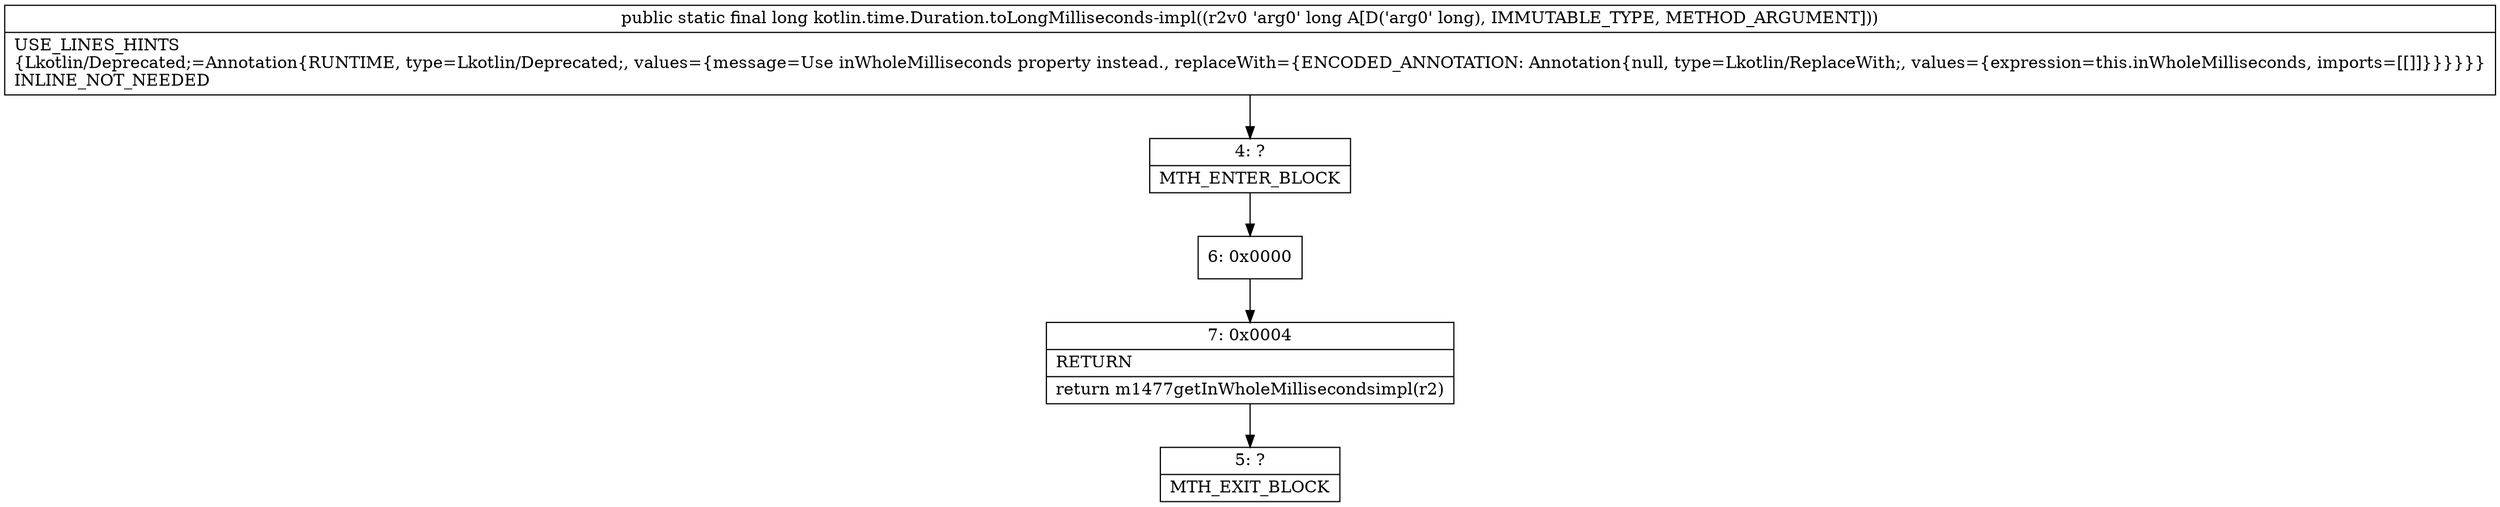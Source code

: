 digraph "CFG forkotlin.time.Duration.toLongMilliseconds\-impl(J)J" {
Node_4 [shape=record,label="{4\:\ ?|MTH_ENTER_BLOCK\l}"];
Node_6 [shape=record,label="{6\:\ 0x0000}"];
Node_7 [shape=record,label="{7\:\ 0x0004|RETURN\l|return m1477getInWholeMillisecondsimpl(r2)\l}"];
Node_5 [shape=record,label="{5\:\ ?|MTH_EXIT_BLOCK\l}"];
MethodNode[shape=record,label="{public static final long kotlin.time.Duration.toLongMilliseconds\-impl((r2v0 'arg0' long A[D('arg0' long), IMMUTABLE_TYPE, METHOD_ARGUMENT]))  | USE_LINES_HINTS\l\{Lkotlin\/Deprecated;=Annotation\{RUNTIME, type=Lkotlin\/Deprecated;, values=\{message=Use inWholeMilliseconds property instead., replaceWith=\{ENCODED_ANNOTATION: Annotation\{null, type=Lkotlin\/ReplaceWith;, values=\{expression=this.inWholeMilliseconds, imports=[[]]\}\}\}\}\}\}\lINLINE_NOT_NEEDED\l}"];
MethodNode -> Node_4;Node_4 -> Node_6;
Node_6 -> Node_7;
Node_7 -> Node_5;
}

